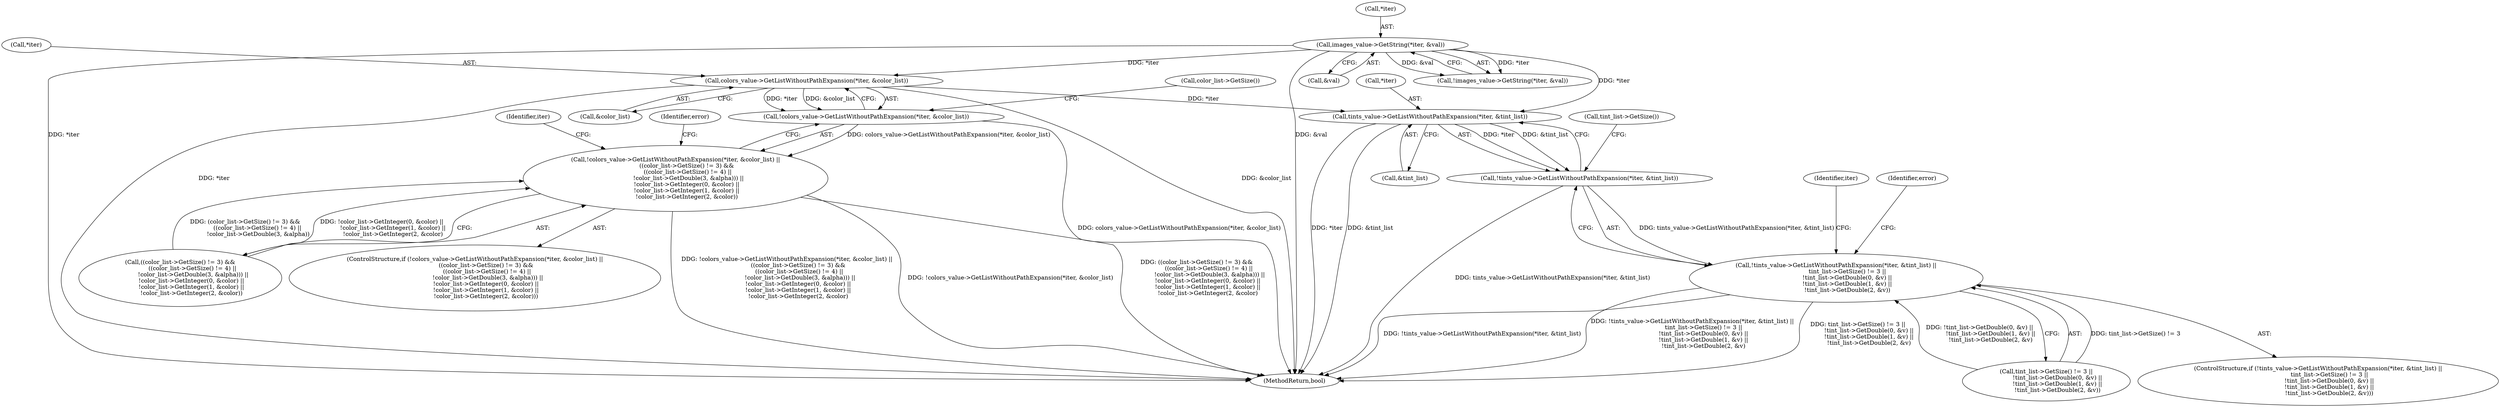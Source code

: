 digraph "0_Chrome_c63f2b7fe4fe2977f858a8e36d5f48db17eff2e7_30@pointer" {
"1000604" [label="(Call,colors_value->GetListWithoutPathExpansion(*iter, &color_list))"];
"1000554" [label="(Call,images_value->GetString(*iter, &val))"];
"1000603" [label="(Call,!colors_value->GetListWithoutPathExpansion(*iter, &color_list))"];
"1000602" [label="(Call,!colors_value->GetListWithoutPathExpansion(*iter, &color_list) ||\n            ((color_list->GetSize() != 3) &&\n             ((color_list->GetSize() != 4) ||\n              !color_list->GetDouble(3, &alpha))) ||\n            !color_list->GetInteger(0, &color) ||\n            !color_list->GetInteger(1, &color) ||\n            !color_list->GetInteger(2, &color))"];
"1000681" [label="(Call,tints_value->GetListWithoutPathExpansion(*iter, &tint_list))"];
"1000680" [label="(Call,!tints_value->GetListWithoutPathExpansion(*iter, &tint_list))"];
"1000679" [label="(Call,!tints_value->GetListWithoutPathExpansion(*iter, &tint_list) ||\n            tint_list->GetSize() != 3 ||\n            !tint_list->GetDouble(0, &v) ||\n            !tint_list->GetDouble(1, &v) ||\n            !tint_list->GetDouble(2, &v))"];
"1000605" [label="(Call,*iter)"];
"1000681" [label="(Call,tints_value->GetListWithoutPathExpansion(*iter, &tint_list))"];
"1000602" [label="(Call,!colors_value->GetListWithoutPathExpansion(*iter, &color_list) ||\n            ((color_list->GetSize() != 3) &&\n             ((color_list->GetSize() != 4) ||\n              !color_list->GetDouble(3, &alpha))) ||\n            !color_list->GetInteger(0, &color) ||\n            !color_list->GetInteger(1, &color) ||\n            !color_list->GetInteger(2, &color))"];
"1000557" [label="(Call,&val)"];
"1000587" [label="(Identifier,iter)"];
"1000604" [label="(Call,colors_value->GetListWithoutPathExpansion(*iter, &color_list))"];
"1000554" [label="(Call,images_value->GetString(*iter, &val))"];
"1000680" [label="(Call,!tints_value->GetListWithoutPathExpansion(*iter, &tint_list))"];
"1000603" [label="(Call,!colors_value->GetListWithoutPathExpansion(*iter, &color_list))"];
"1000686" [label="(Call,tint_list->GetSize() != 3 ||\n            !tint_list->GetDouble(0, &v) ||\n            !tint_list->GetDouble(1, &v) ||\n            !tint_list->GetDouble(2, &v))"];
"1000668" [label="(Identifier,iter)"];
"1000555" [label="(Call,*iter)"];
"1000553" [label="(Call,!images_value->GetString(*iter, &val))"];
"1000684" [label="(Call,&tint_list)"];
"1000679" [label="(Call,!tints_value->GetListWithoutPathExpansion(*iter, &tint_list) ||\n            tint_list->GetSize() != 3 ||\n            !tint_list->GetDouble(0, &v) ||\n            !tint_list->GetDouble(1, &v) ||\n            !tint_list->GetDouble(2, &v))"];
"1002360" [label="(MethodReturn,bool)"];
"1000607" [label="(Call,&color_list)"];
"1000609" [label="(Call,((color_list->GetSize() != 3) &&\n             ((color_list->GetSize() != 4) ||\n              !color_list->GetDouble(3, &alpha))) ||\n            !color_list->GetInteger(0, &color) ||\n            !color_list->GetInteger(1, &color) ||\n            !color_list->GetInteger(2, &color))"];
"1000612" [label="(Call,color_list->GetSize())"];
"1000682" [label="(Call,*iter)"];
"1000601" [label="(ControlStructure,if (!colors_value->GetListWithoutPathExpansion(*iter, &color_list) ||\n            ((color_list->GetSize() != 3) &&\n             ((color_list->GetSize() != 4) ||\n              !color_list->GetDouble(3, &alpha))) ||\n            !color_list->GetInteger(0, &color) ||\n            !color_list->GetInteger(1, &color) ||\n            !color_list->GetInteger(2, &color)))"];
"1000678" [label="(ControlStructure,if (!tints_value->GetListWithoutPathExpansion(*iter, &tint_list) ||\n            tint_list->GetSize() != 3 ||\n            !tint_list->GetDouble(0, &v) ||\n            !tint_list->GetDouble(1, &v) ||\n            !tint_list->GetDouble(2, &v)))"];
"1000688" [label="(Call,tint_list->GetSize())"];
"1000643" [label="(Identifier,error)"];
"1000710" [label="(Identifier,error)"];
"1000604" -> "1000603"  [label="AST: "];
"1000604" -> "1000607"  [label="CFG: "];
"1000605" -> "1000604"  [label="AST: "];
"1000607" -> "1000604"  [label="AST: "];
"1000603" -> "1000604"  [label="CFG: "];
"1000604" -> "1002360"  [label="DDG: &color_list"];
"1000604" -> "1002360"  [label="DDG: *iter"];
"1000604" -> "1000603"  [label="DDG: *iter"];
"1000604" -> "1000603"  [label="DDG: &color_list"];
"1000554" -> "1000604"  [label="DDG: *iter"];
"1000604" -> "1000681"  [label="DDG: *iter"];
"1000554" -> "1000553"  [label="AST: "];
"1000554" -> "1000557"  [label="CFG: "];
"1000555" -> "1000554"  [label="AST: "];
"1000557" -> "1000554"  [label="AST: "];
"1000553" -> "1000554"  [label="CFG: "];
"1000554" -> "1002360"  [label="DDG: &val"];
"1000554" -> "1002360"  [label="DDG: *iter"];
"1000554" -> "1000553"  [label="DDG: *iter"];
"1000554" -> "1000553"  [label="DDG: &val"];
"1000554" -> "1000681"  [label="DDG: *iter"];
"1000603" -> "1000602"  [label="AST: "];
"1000612" -> "1000603"  [label="CFG: "];
"1000602" -> "1000603"  [label="CFG: "];
"1000603" -> "1002360"  [label="DDG: colors_value->GetListWithoutPathExpansion(*iter, &color_list)"];
"1000603" -> "1000602"  [label="DDG: colors_value->GetListWithoutPathExpansion(*iter, &color_list)"];
"1000602" -> "1000601"  [label="AST: "];
"1000602" -> "1000609"  [label="CFG: "];
"1000609" -> "1000602"  [label="AST: "];
"1000643" -> "1000602"  [label="CFG: "];
"1000587" -> "1000602"  [label="CFG: "];
"1000602" -> "1002360"  [label="DDG: !colors_value->GetListWithoutPathExpansion(*iter, &color_list) ||\n            ((color_list->GetSize() != 3) &&\n             ((color_list->GetSize() != 4) ||\n              !color_list->GetDouble(3, &alpha))) ||\n            !color_list->GetInteger(0, &color) ||\n            !color_list->GetInteger(1, &color) ||\n            !color_list->GetInteger(2, &color)"];
"1000602" -> "1002360"  [label="DDG: !colors_value->GetListWithoutPathExpansion(*iter, &color_list)"];
"1000602" -> "1002360"  [label="DDG: ((color_list->GetSize() != 3) &&\n             ((color_list->GetSize() != 4) ||\n              !color_list->GetDouble(3, &alpha))) ||\n            !color_list->GetInteger(0, &color) ||\n            !color_list->GetInteger(1, &color) ||\n            !color_list->GetInteger(2, &color)"];
"1000609" -> "1000602"  [label="DDG: (color_list->GetSize() != 3) &&\n             ((color_list->GetSize() != 4) ||\n              !color_list->GetDouble(3, &alpha))"];
"1000609" -> "1000602"  [label="DDG: !color_list->GetInteger(0, &color) ||\n            !color_list->GetInteger(1, &color) ||\n            !color_list->GetInteger(2, &color)"];
"1000681" -> "1000680"  [label="AST: "];
"1000681" -> "1000684"  [label="CFG: "];
"1000682" -> "1000681"  [label="AST: "];
"1000684" -> "1000681"  [label="AST: "];
"1000680" -> "1000681"  [label="CFG: "];
"1000681" -> "1002360"  [label="DDG: *iter"];
"1000681" -> "1002360"  [label="DDG: &tint_list"];
"1000681" -> "1000680"  [label="DDG: *iter"];
"1000681" -> "1000680"  [label="DDG: &tint_list"];
"1000680" -> "1000679"  [label="AST: "];
"1000688" -> "1000680"  [label="CFG: "];
"1000679" -> "1000680"  [label="CFG: "];
"1000680" -> "1002360"  [label="DDG: tints_value->GetListWithoutPathExpansion(*iter, &tint_list)"];
"1000680" -> "1000679"  [label="DDG: tints_value->GetListWithoutPathExpansion(*iter, &tint_list)"];
"1000679" -> "1000678"  [label="AST: "];
"1000679" -> "1000686"  [label="CFG: "];
"1000686" -> "1000679"  [label="AST: "];
"1000710" -> "1000679"  [label="CFG: "];
"1000668" -> "1000679"  [label="CFG: "];
"1000679" -> "1002360"  [label="DDG: !tints_value->GetListWithoutPathExpansion(*iter, &tint_list)"];
"1000679" -> "1002360"  [label="DDG: !tints_value->GetListWithoutPathExpansion(*iter, &tint_list) ||\n            tint_list->GetSize() != 3 ||\n            !tint_list->GetDouble(0, &v) ||\n            !tint_list->GetDouble(1, &v) ||\n            !tint_list->GetDouble(2, &v)"];
"1000679" -> "1002360"  [label="DDG: tint_list->GetSize() != 3 ||\n            !tint_list->GetDouble(0, &v) ||\n            !tint_list->GetDouble(1, &v) ||\n            !tint_list->GetDouble(2, &v)"];
"1000686" -> "1000679"  [label="DDG: tint_list->GetSize() != 3"];
"1000686" -> "1000679"  [label="DDG: !tint_list->GetDouble(0, &v) ||\n            !tint_list->GetDouble(1, &v) ||\n            !tint_list->GetDouble(2, &v)"];
}
